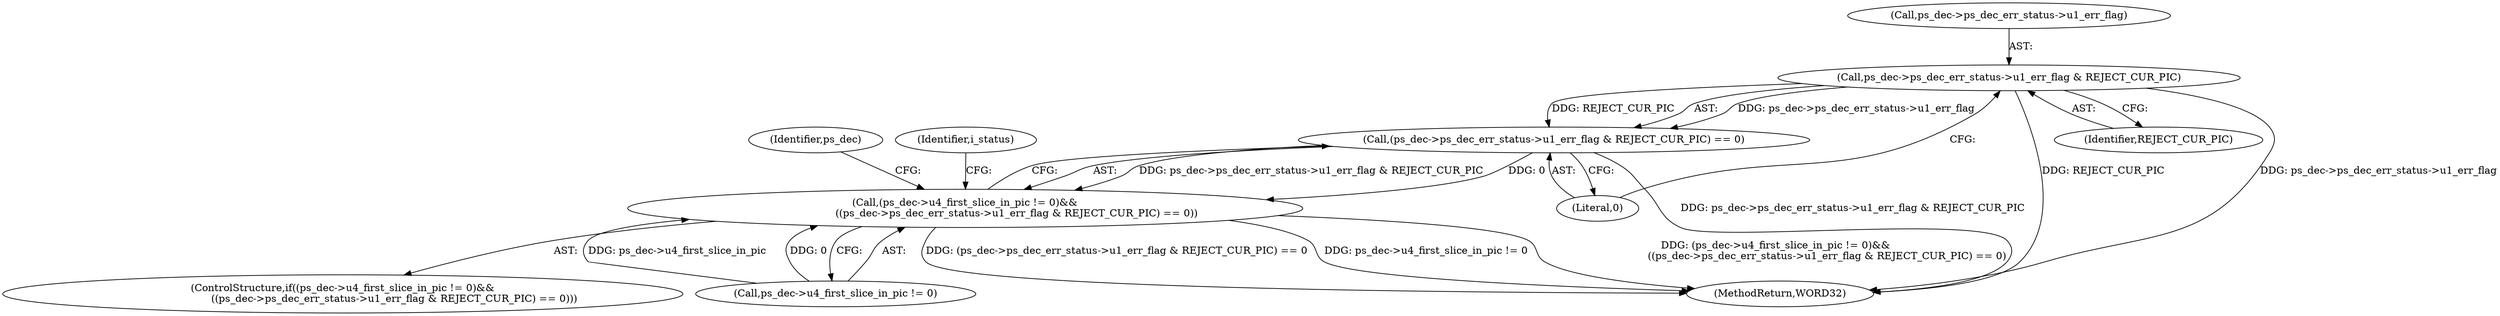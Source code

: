 digraph "0_Android_0b23c81c3dd9ec38f7e6806a3955fed1925541a0_0@pointer" {
"1000268" [label="(Call,ps_dec->ps_dec_err_status->u1_err_flag & REJECT_CUR_PIC)"];
"1000267" [label="(Call,(ps_dec->ps_dec_err_status->u1_err_flag & REJECT_CUR_PIC) == 0)"];
"1000261" [label="(Call,(ps_dec->u4_first_slice_in_pic != 0)&&\n                                ((ps_dec->ps_dec_err_status->u1_err_flag & REJECT_CUR_PIC) == 0))"];
"1000268" [label="(Call,ps_dec->ps_dec_err_status->u1_err_flag & REJECT_CUR_PIC)"];
"1000275" [label="(Literal,0)"];
"1000408" [label="(MethodReturn,WORD32)"];
"1000260" [label="(ControlStructure,if((ps_dec->u4_first_slice_in_pic != 0)&&\n                                ((ps_dec->ps_dec_err_status->u1_err_flag & REJECT_CUR_PIC) == 0)))"];
"1000269" [label="(Call,ps_dec->ps_dec_err_status->u1_err_flag)"];
"1000267" [label="(Call,(ps_dec->ps_dec_err_status->u1_err_flag & REJECT_CUR_PIC) == 0)"];
"1000274" [label="(Identifier,REJECT_CUR_PIC)"];
"1000261" [label="(Call,(ps_dec->u4_first_slice_in_pic != 0)&&\n                                ((ps_dec->ps_dec_err_status->u1_err_flag & REJECT_CUR_PIC) == 0))"];
"1000284" [label="(Identifier,i_status)"];
"1000262" [label="(Call,ps_dec->u4_first_slice_in_pic != 0)"];
"1000279" [label="(Identifier,ps_dec)"];
"1000268" -> "1000267"  [label="AST: "];
"1000268" -> "1000274"  [label="CFG: "];
"1000269" -> "1000268"  [label="AST: "];
"1000274" -> "1000268"  [label="AST: "];
"1000275" -> "1000268"  [label="CFG: "];
"1000268" -> "1000408"  [label="DDG: ps_dec->ps_dec_err_status->u1_err_flag"];
"1000268" -> "1000408"  [label="DDG: REJECT_CUR_PIC"];
"1000268" -> "1000267"  [label="DDG: ps_dec->ps_dec_err_status->u1_err_flag"];
"1000268" -> "1000267"  [label="DDG: REJECT_CUR_PIC"];
"1000267" -> "1000261"  [label="AST: "];
"1000267" -> "1000275"  [label="CFG: "];
"1000275" -> "1000267"  [label="AST: "];
"1000261" -> "1000267"  [label="CFG: "];
"1000267" -> "1000408"  [label="DDG: ps_dec->ps_dec_err_status->u1_err_flag & REJECT_CUR_PIC"];
"1000267" -> "1000261"  [label="DDG: ps_dec->ps_dec_err_status->u1_err_flag & REJECT_CUR_PIC"];
"1000267" -> "1000261"  [label="DDG: 0"];
"1000261" -> "1000260"  [label="AST: "];
"1000261" -> "1000262"  [label="CFG: "];
"1000262" -> "1000261"  [label="AST: "];
"1000279" -> "1000261"  [label="CFG: "];
"1000284" -> "1000261"  [label="CFG: "];
"1000261" -> "1000408"  [label="DDG: (ps_dec->ps_dec_err_status->u1_err_flag & REJECT_CUR_PIC) == 0"];
"1000261" -> "1000408"  [label="DDG: ps_dec->u4_first_slice_in_pic != 0"];
"1000261" -> "1000408"  [label="DDG: (ps_dec->u4_first_slice_in_pic != 0)&&\n                                ((ps_dec->ps_dec_err_status->u1_err_flag & REJECT_CUR_PIC) == 0)"];
"1000262" -> "1000261"  [label="DDG: ps_dec->u4_first_slice_in_pic"];
"1000262" -> "1000261"  [label="DDG: 0"];
}
